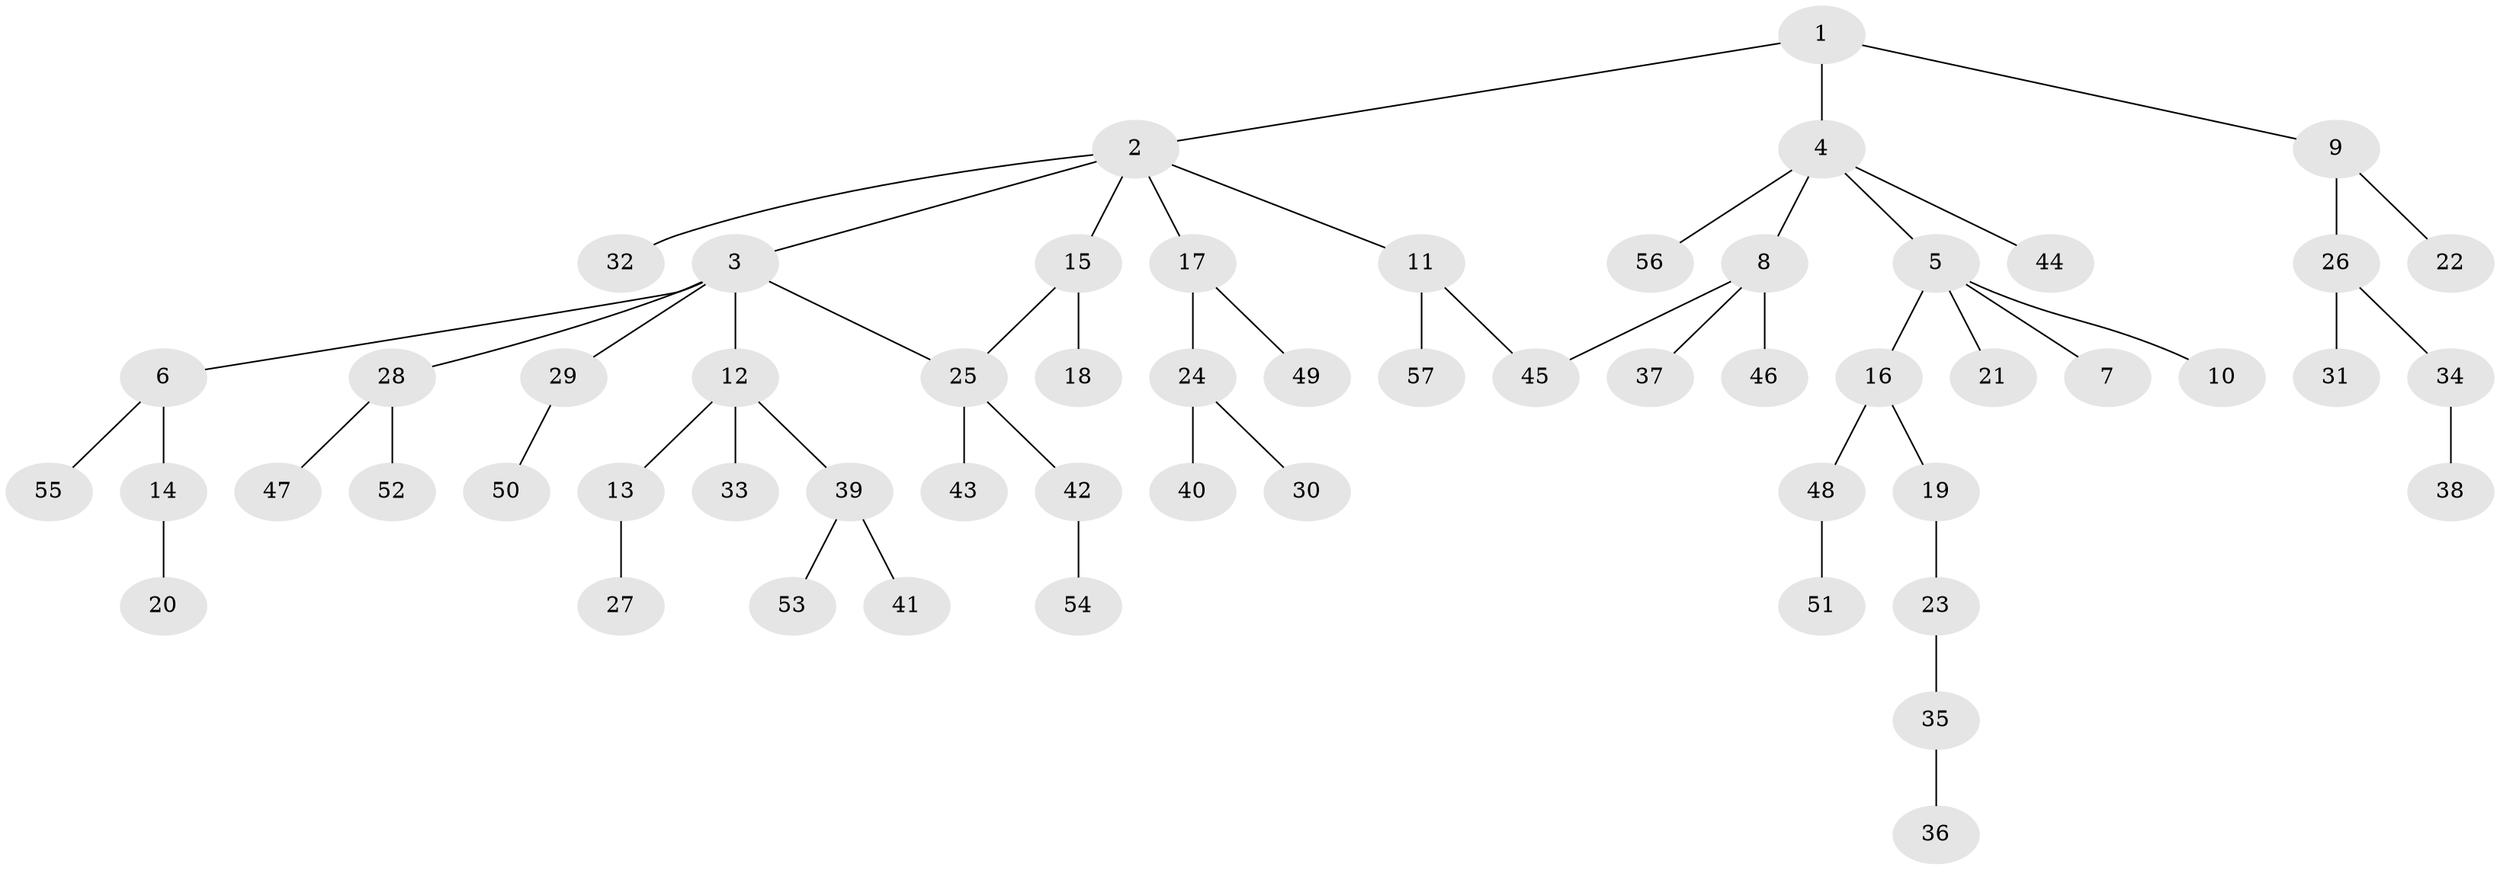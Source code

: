 // Generated by graph-tools (version 1.1) at 2025/10/02/27/25 16:10:51]
// undirected, 57 vertices, 58 edges
graph export_dot {
graph [start="1"]
  node [color=gray90,style=filled];
  1;
  2;
  3;
  4;
  5;
  6;
  7;
  8;
  9;
  10;
  11;
  12;
  13;
  14;
  15;
  16;
  17;
  18;
  19;
  20;
  21;
  22;
  23;
  24;
  25;
  26;
  27;
  28;
  29;
  30;
  31;
  32;
  33;
  34;
  35;
  36;
  37;
  38;
  39;
  40;
  41;
  42;
  43;
  44;
  45;
  46;
  47;
  48;
  49;
  50;
  51;
  52;
  53;
  54;
  55;
  56;
  57;
  1 -- 2;
  1 -- 4;
  1 -- 9;
  2 -- 3;
  2 -- 11;
  2 -- 15;
  2 -- 17;
  2 -- 32;
  3 -- 6;
  3 -- 12;
  3 -- 25;
  3 -- 28;
  3 -- 29;
  4 -- 5;
  4 -- 8;
  4 -- 44;
  4 -- 56;
  5 -- 7;
  5 -- 10;
  5 -- 16;
  5 -- 21;
  6 -- 14;
  6 -- 55;
  8 -- 37;
  8 -- 45;
  8 -- 46;
  9 -- 22;
  9 -- 26;
  11 -- 57;
  11 -- 45;
  12 -- 13;
  12 -- 33;
  12 -- 39;
  13 -- 27;
  14 -- 20;
  15 -- 18;
  15 -- 25;
  16 -- 19;
  16 -- 48;
  17 -- 24;
  17 -- 49;
  19 -- 23;
  23 -- 35;
  24 -- 30;
  24 -- 40;
  25 -- 42;
  25 -- 43;
  26 -- 31;
  26 -- 34;
  28 -- 47;
  28 -- 52;
  29 -- 50;
  34 -- 38;
  35 -- 36;
  39 -- 41;
  39 -- 53;
  42 -- 54;
  48 -- 51;
}

